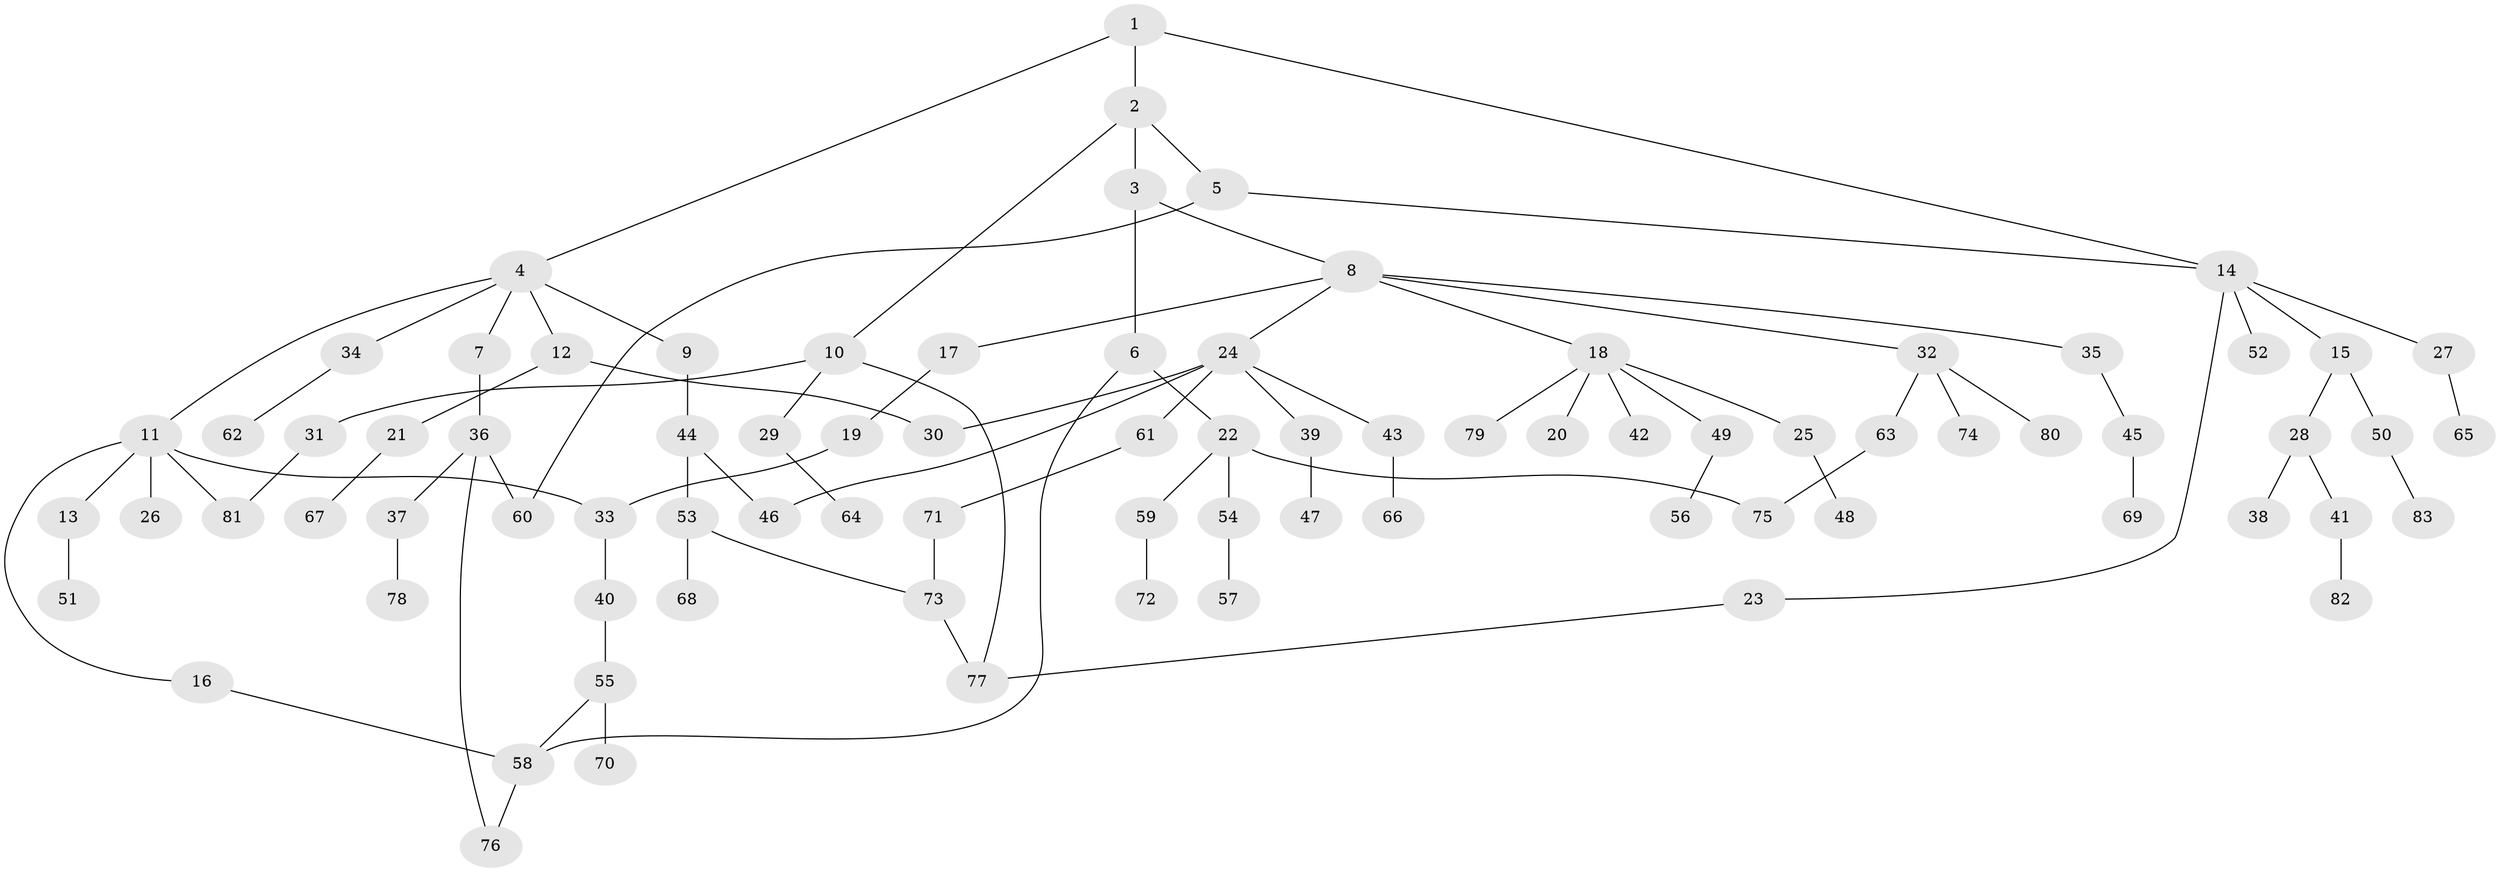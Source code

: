 // Generated by graph-tools (version 1.1) at 2025/49/03/09/25 03:49:27]
// undirected, 83 vertices, 95 edges
graph export_dot {
graph [start="1"]
  node [color=gray90,style=filled];
  1;
  2;
  3;
  4;
  5;
  6;
  7;
  8;
  9;
  10;
  11;
  12;
  13;
  14;
  15;
  16;
  17;
  18;
  19;
  20;
  21;
  22;
  23;
  24;
  25;
  26;
  27;
  28;
  29;
  30;
  31;
  32;
  33;
  34;
  35;
  36;
  37;
  38;
  39;
  40;
  41;
  42;
  43;
  44;
  45;
  46;
  47;
  48;
  49;
  50;
  51;
  52;
  53;
  54;
  55;
  56;
  57;
  58;
  59;
  60;
  61;
  62;
  63;
  64;
  65;
  66;
  67;
  68;
  69;
  70;
  71;
  72;
  73;
  74;
  75;
  76;
  77;
  78;
  79;
  80;
  81;
  82;
  83;
  1 -- 2;
  1 -- 4;
  1 -- 14;
  2 -- 3;
  2 -- 5;
  2 -- 10;
  3 -- 6;
  3 -- 8;
  4 -- 7;
  4 -- 9;
  4 -- 11;
  4 -- 12;
  4 -- 34;
  5 -- 60;
  5 -- 14;
  6 -- 22;
  6 -- 58;
  7 -- 36;
  8 -- 17;
  8 -- 18;
  8 -- 24;
  8 -- 32;
  8 -- 35;
  9 -- 44;
  10 -- 29;
  10 -- 31;
  10 -- 77;
  11 -- 13;
  11 -- 16;
  11 -- 26;
  11 -- 33;
  11 -- 81;
  12 -- 21;
  12 -- 30;
  13 -- 51;
  14 -- 15;
  14 -- 23;
  14 -- 27;
  14 -- 52;
  15 -- 28;
  15 -- 50;
  16 -- 58;
  17 -- 19;
  18 -- 20;
  18 -- 25;
  18 -- 42;
  18 -- 49;
  18 -- 79;
  19 -- 33;
  21 -- 67;
  22 -- 54;
  22 -- 59;
  22 -- 75;
  23 -- 77;
  24 -- 30;
  24 -- 39;
  24 -- 43;
  24 -- 61;
  24 -- 46;
  25 -- 48;
  27 -- 65;
  28 -- 38;
  28 -- 41;
  29 -- 64;
  31 -- 81;
  32 -- 63;
  32 -- 74;
  32 -- 80;
  33 -- 40;
  34 -- 62;
  35 -- 45;
  36 -- 37;
  36 -- 60;
  36 -- 76;
  37 -- 78;
  39 -- 47;
  40 -- 55;
  41 -- 82;
  43 -- 66;
  44 -- 46;
  44 -- 53;
  45 -- 69;
  49 -- 56;
  50 -- 83;
  53 -- 68;
  53 -- 73;
  54 -- 57;
  55 -- 70;
  55 -- 58;
  58 -- 76;
  59 -- 72;
  61 -- 71;
  63 -- 75;
  71 -- 73;
  73 -- 77;
}
